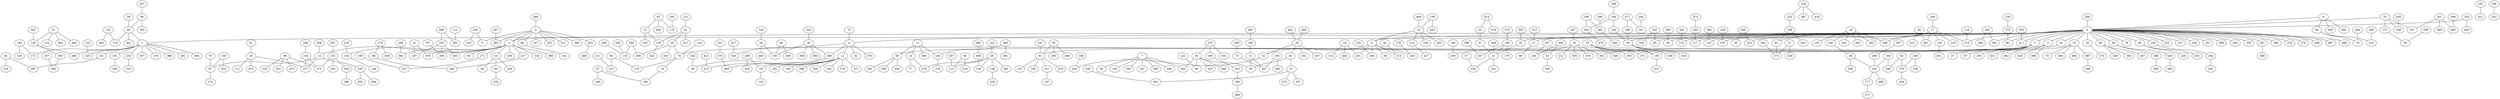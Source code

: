 graph G {
  0;
  1;
  2;
  3;
  4;
  5;
  8;
  10;
  20;
  27;
  35;
  42;
  46;
  49;
  56;
  78;
  85;
  90;
  94;
  115;
  117;
  123;
  145;
  153;
  222;
  225;
  237;
  239;
  251;
  289;
  294;
  313;
  335;
  340;
  341;
  361;
  366;
  374;
  378;
  411;
  449;
  467;
  496;
  151;
  173;
  191;
  234;
  288;
  307;
  325;
  376;
  388;
  391;
  404;
  14;
  65;
  131;
  154;
  171;
  205;
  217;
  316;
  392;
  398;
  476;
  15;
  74;
  87;
  200;
  431;
  462;
  12;
  32;
  278;
  343;
  359;
  68;
  91;
  435;
  498;
  6;
  48;
  309;
  492;
  7;
  36;
  165;
  263;
  321;
  403;
  485;
  495;
  52;
  69;
  201;
  280;
  314;
  433;
  9;
  71;
  86;
  167;
  252;
  283;
  311;
  386;
  432;
  70;
  284;
  430;
  484;
  487;
  11;
  22;
  183;
  384;
  38;
  190;
  213;
  298;
  329;
  334;
  379;
  469;
  471;
  13;
  105;
  128;
  97;
  235;
  277;
  16;
  312;
  426;
  17;
  63;
  155;
  310;
  349;
  401;
  18;
  130;
  146;
  345;
  363;
  383;
  19;
  140;
  41;
  21;
  287;
  77;
  279;
  23;
  114;
  196;
  262;
  24;
  47;
  95;
  25;
  212;
  240;
  301;
  365;
  470;
  26;
  192;
  457;
  98;
  28;
  113;
  126;
  136;
  381;
  29;
  111;
  475;
  30;
  354;
  408;
  31;
  273;
  429;
  33;
  172;
  327;
  358;
  34;
  99;
  333;
  446;
  175;
  37;
  39;
  162;
  306;
  40;
  156;
  369;
  464;
  158;
  221;
  43;
  395;
  44;
  45;
  419;
  328;
  393;
  447;
  272;
  337;
  491;
  76;
  210;
  159;
  248;
  416;
  50;
  295;
  466;
  51;
  120;
  134;
  402;
  465;
  229;
  53;
  346;
  350;
  371;
  54;
  440;
  55;
  385;
  420;
  57;
  58;
  60;
  119;
  461;
  61;
  427;
  62;
  170;
  434;
  64;
  415;
  66;
  405;
  67;
  260;
  291;
  339;
  459;
  72;
  407;
  73;
  176;
  75;
  79;
  81;
  82;
  249;
  375;
  83;
  364;
  483;
  84;
  157;
  142;
  88;
  265;
  89;
  319;
  352;
  372;
  472;
  226;
  453;
  152;
  195;
  231;
  478;
  92;
  285;
  318;
  96;
  255;
  174;
  100;
  129;
  101;
  233;
  304;
  103;
  290;
  493;
  104;
  106;
  107;
  356;
  108;
  109;
  437;
  112;
  382;
  227;
  116;
  300;
  121;
  122;
  124;
  125;
  422;
  80;
  181;
  236;
  132;
  463;
  133;
  135;
  110;
  428;
  139;
  423;
  143;
  144;
  344;
  148;
  410;
  149;
  150;
  373;
  194;
  451;
  315;
  160;
  488;
  161;
  270;
  177;
  480;
  163;
  164;
  166;
  254;
  168;
  238;
  169;
  482;
  59;
  271;
  178;
  180;
  118;
  332;
  218;
  184;
  186;
  179;
  347;
  187;
  188;
  203;
  320;
  198;
  199;
  282;
  202;
  499;
  206;
  207;
  208;
  209;
  211;
  215;
  219;
  224;
  450;
  228;
  230;
  220;
  137;
  232;
  421;
  223;
  455;
  494;
  244;
  147;
  245;
  330;
  246;
  247;
  479;
  257;
  258;
  259;
  261;
  264;
  266;
  93;
  267;
  268;
  269;
  275;
  331;
  276;
  438;
  281;
  348;
  286;
  292;
  296;
  297;
  299;
  424;
  302;
  389;
  305;
  322;
  336;
  323;
  324;
  387;
  418;
  326;
  243;
  443;
  338;
  368;
  342;
  452;
  351;
  353;
  355;
  357;
  193;
  360;
  362;
  370;
  454;
  456;
  390;
  458;
  394;
  396;
  397;
  399;
  400;
  481;
  406;
  409;
  412;
  414;
  474;
  417;
  380;
  468;
  442;
  444;
  445;
  448;
  460;
  473;
  477;
  486;
  308;
  489;
  490;
   0 -- 1;
   0 -- 2;
   0 -- 3;
   0 -- 4;
   0 -- 5;
   0 -- 8;
   0 -- 10;
   0 -- 20;
   0 -- 27;
   0 -- 35;
   0 -- 42;
   0 -- 46;
   0 -- 49;
   0 -- 56;
   0 -- 78;
   0 -- 85;
   0 -- 90;
   0 -- 94;
   0 -- 115;
   0 -- 117;
   0 -- 123;
   0 -- 145;
   0 -- 153;
   0 -- 222;
   0 -- 225;
   0 -- 237;
   0 -- 239;
   0 -- 251;
   0 -- 289;
   0 -- 294;
   0 -- 313;
   0 -- 335;
   0 -- 340;
   0 -- 341;
   0 -- 361;
   0 -- 366;
   0 -- 374;
   0 -- 378;
   0 -- 411;
   0 -- 449;
   0 -- 467;
   0 -- 496;
   1 -- 151;
   1 -- 173;
   1 -- 191;
   1 -- 234;
   1 -- 288;
   1 -- 307;
   1 -- 325;
   1 -- 376;
   1 -- 388;
   1 -- 391;
   1 -- 404;
   2 -- 14;
   2 -- 65;
   2 -- 131;
   2 -- 154;
   2 -- 171;
   2 -- 205;
   2 -- 217;
   2 -- 316;
   2 -- 392;
   2 -- 398;
   2 -- 476;
   3 -- 15;
   3 -- 74;
   3 -- 87;
   3 -- 200;
   3 -- 431;
   3 -- 462;
   4 -- 12;
   4 -- 32;
   4 -- 278;
   4 -- 343;
   4 -- 359;
   5 -- 68;
   5 -- 91;
   5 -- 435;
   5 -- 498;
   6 -- 0;
   6 -- 48;
   6 -- 309;
   6 -- 492;
   7 -- 36;
   7 -- 165;
   7 -- 263;
   7 -- 321;
   7 -- 403;
   7 -- 485;
   7 -- 495;
   8 -- 52;
   8 -- 69;
   8 -- 201;
   8 -- 280;
   8 -- 314;
   8 -- 433;
   9 -- 2;
   9 -- 71;
   9 -- 86;
   9 -- 167;
   9 -- 252;
   9 -- 283;
   9 -- 311;
   9 -- 386;
   9 -- 432;
   10 -- 70;
   10 -- 284;
   10 -- 430;
   10 -- 484;
   10 -- 487;
   11 -- 22;
   11 -- 68;
   11 -- 183;
   11 -- 384;
   12 -- 38;
   12 -- 190;
   12 -- 213;
   12 -- 298;
   12 -- 329;
   12 -- 334;
   12 -- 379;
   12 -- 469;
   12 -- 471;
   13 -- 105;
   13 -- 128;
   14 -- 97;
   14 -- 235;
   14 -- 277;
   16 -- 201;
   16 -- 312;
   16 -- 426;
   17 -- 63;
   17 -- 155;
   17 -- 310;
   17 -- 313;
   17 -- 349;
   17 -- 401;
   18 -- 130;
   18 -- 146;
   18 -- 345;
   18 -- 349;
   18 -- 363;
   18 -- 383;
   19 -- 140;
   20 -- 41;
   21 -- 287;
   21 -- 476;
   22 -- 77;
   22 -- 279;
   23 -- 8;
   23 -- 114;
   23 -- 196;
   23 -- 262;
   24 -- 47;
   24 -- 95;
   25 -- 212;
   25 -- 240;
   25 -- 301;
   25 -- 365;
   25 -- 470;
   26 -- 24;
   26 -- 52;
   26 -- 192;
   26 -- 457;
   27 -- 98;
   28 -- 113;
   28 -- 126;
   28 -- 136;
   28 -- 279;
   28 -- 381;
   29 -- 111;
   29 -- 277;
   29 -- 475;
   30 -- 74;
   30 -- 354;
   30 -- 408;
   31 -- 273;
   31 -- 429;
   33 -- 0;
   33 -- 172;
   33 -- 327;
   33 -- 358;
   34 -- 95;
   34 -- 99;
   34 -- 333;
   34 -- 403;
   34 -- 446;
   35 -- 175;
   37 -- 41;
   39 -- 162;
   39 -- 306;
   40 -- 156;
   40 -- 359;
   40 -- 369;
   40 -- 464;
   41 -- 158;
   41 -- 221;
   42 -- 301;
   43 -- 395;
   44 -- 314;
   45 -- 113;
   45 -- 419;
   46 -- 328;
   46 -- 393;
   46 -- 447;
   47 -- 272;
   47 -- 337;
   47 -- 491;
   48 -- 76;
   48 -- 210;
   49 -- 159;
   49 -- 248;
   49 -- 416;
   50 -- 91;
   50 -- 295;
   50 -- 466;
   51 -- 120;
   51 -- 134;
   51 -- 402;
   51 -- 465;
   52 -- 229;
   53 -- 159;
   53 -- 346;
   53 -- 350;
   53 -- 371;
   54 -- 156;
   54 -- 440;
   55 -- 37;
   56 -- 385;
   56 -- 420;
   57 -- 158;
   58 -- 60;
   60 -- 1;
   60 -- 119;
   60 -- 461;
   61 -- 30;
   61 -- 128;
   61 -- 427;
   62 -- 13;
   62 -- 170;
   62 -- 434;
   63 -- 273;
   64 -- 401;
   64 -- 415;
   66 -- 156;
   66 -- 405;
   67 -- 140;
   67 -- 260;
   68 -- 291;
   68 -- 339;
   68 -- 459;
   72 -- 95;
   72 -- 407;
   73 -- 407;
   74 -- 19;
   74 -- 176;
   75 -- 4;
   79 -- 97;
   81 -- 29;
   82 -- 249;
   82 -- 375;
   83 -- 327;
   83 -- 364;
   83 -- 483;
   84 -- 157;
   84 -- 176;
   86 -- 142;
   88 -- 265;
   89 -- 319;
   89 -- 352;
   89 -- 372;
   89 -- 472;
   90 -- 226;
   90 -- 453;
   91 -- 152;
   91 -- 195;
   91 -- 231;
   91 -- 478;
   92 -- 285;
   92 -- 318;
   96 -- 60;
   96 -- 255;
   97 -- 174;
   100 -- 129;
   100 -- 173;
   101 -- 233;
   101 -- 304;
   101 -- 372;
   103 -- 287;
   103 -- 290;
   103 -- 493;
   104 -- 277;
   104 -- 372;
   106 -- 17;
   107 -- 356;
   108 -- 229;
   109 -- 437;
   112 -- 382;
   114 -- 227;
   116 -- 313;
   120 -- 288;
   120 -- 300;
   121 -- 61;
   122 -- 99;
   124 -- 74;
   125 -- 325;
   128 -- 422;
   131 -- 80;
   131 -- 181;
   131 -- 236;
   132 -- 119;
   132 -- 463;
   133 -- 280;
   135 -- 110;
   136 -- 428;
   139 -- 23;
   139 -- 423;
   143 -- 28;
   144 -- 54;
   145 -- 344;
   146 -- 39;
   148 -- 97;
   148 -- 410;
   149 -- 430;
   150 -- 373;
   151 -- 285;
   154 -- 194;
   155 -- 451;
   159 -- 315;
   160 -- 488;
   161 -- 270;
   162 -- 177;
   162 -- 480;
   163 -- 49;
   164 -- 162;
   164 -- 249;
   166 -- 163;
   166 -- 254;
   168 -- 238;
   168 -- 375;
   169 -- 407;
   169 -- 482;
   171 -- 437;
   172 -- 59;
   177 -- 271;
   178 -- 433;
   180 -- 118;
   180 -- 408;
   181 -- 332;
   183 -- 218;
   184 -- 72;
   186 -- 41;
   186 -- 179;
   186 -- 347;
   187 -- 25;
   188 -- 203;
   191 -- 320;
   198 -- 49;
   199 -- 254;
   199 -- 282;
   202 -- 340;
   202 -- 499;
   203 -- 160;
   206 -- 73;
   207 -- 240;
   208 -- 104;
   209 -- 118;
   211 -- 157;
   215 -- 27;
   217 -- 265;
   219 -- 154;
   224 -- 0;
   224 -- 450;
   228 -- 153;
   230 -- 71;
   230 -- 220;
   231 -- 137;
   232 -- 421;
   234 -- 223;
   235 -- 455;
   235 -- 494;
   244 -- 147;
   245 -- 85;
   245 -- 330;
   246 -- 491;
   247 -- 91;
   254 -- 479;
   257 -- 113;
   258 -- 166;
   259 -- 59;
   261 -- 115;
   264 -- 117;
   266 -- 93;
   266 -- 222;
   267 -- 96;
   268 -- 392;
   269 -- 0;
   270 -- 469;
   275 -- 34;
   275 -- 188;
   275 -- 331;
   276 -- 88;
   276 -- 438;
   281 -- 184;
   282 -- 348;
   286 -- 162;
   292 -- 170;
   296 -- 483;
   297 -- 283;
   299 -- 135;
   299 -- 424;
   300 -- 356;
   302 -- 120;
   304 -- 389;
   305 -- 43;
   305 -- 240;
   322 -- 336;
   323 -- 40;
   324 -- 322;
   324 -- 387;
   324 -- 418;
   326 -- 243;
   336 -- 63;
   336 -- 443;
   338 -- 118;
   341 -- 368;
   342 -- 38;
   344 -- 452;
   351 -- 101;
   353 -- 20;
   355 -- 411;
   357 -- 290;
   359 -- 135;
   359 -- 193;
   360 -- 123;
   362 -- 273;
   370 -- 186;
   373 -- 361;
   375 -- 454;
   385 -- 456;
   390 -- 458;
   394 -- 210;
   396 -- 282;
   397 -- 286;
   399 -- 347;
   400 -- 183;
   400 -- 481;
   406 -- 23;
   409 -- 14;
   412 -- 213;
   414 -- 55;
   414 -- 474;
   417 -- 343;
   420 -- 380;
   432 -- 468;
   442 -- 26;
   444 -- 76;
   445 -- 358;
   448 -- 41;
   458 -- 126;
   460 -- 26;
   473 -- 264;
   477 -- 147;
   477 -- 198;
   486 -- 103;
   486 -- 382;
   487 -- 308;
   489 -- 9;
   490 -- 94;
}
